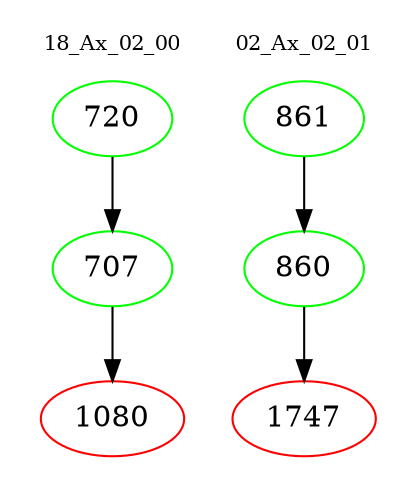 digraph{
subgraph cluster_0 {
color = white
label = "18_Ax_02_00";
fontsize=10;
T0_720 [label="720", color="green"]
T0_720 -> T0_707 [color="black"]
T0_707 [label="707", color="green"]
T0_707 -> T0_1080 [color="black"]
T0_1080 [label="1080", color="red"]
}
subgraph cluster_1 {
color = white
label = "02_Ax_02_01";
fontsize=10;
T1_861 [label="861", color="green"]
T1_861 -> T1_860 [color="black"]
T1_860 [label="860", color="green"]
T1_860 -> T1_1747 [color="black"]
T1_1747 [label="1747", color="red"]
}
}
